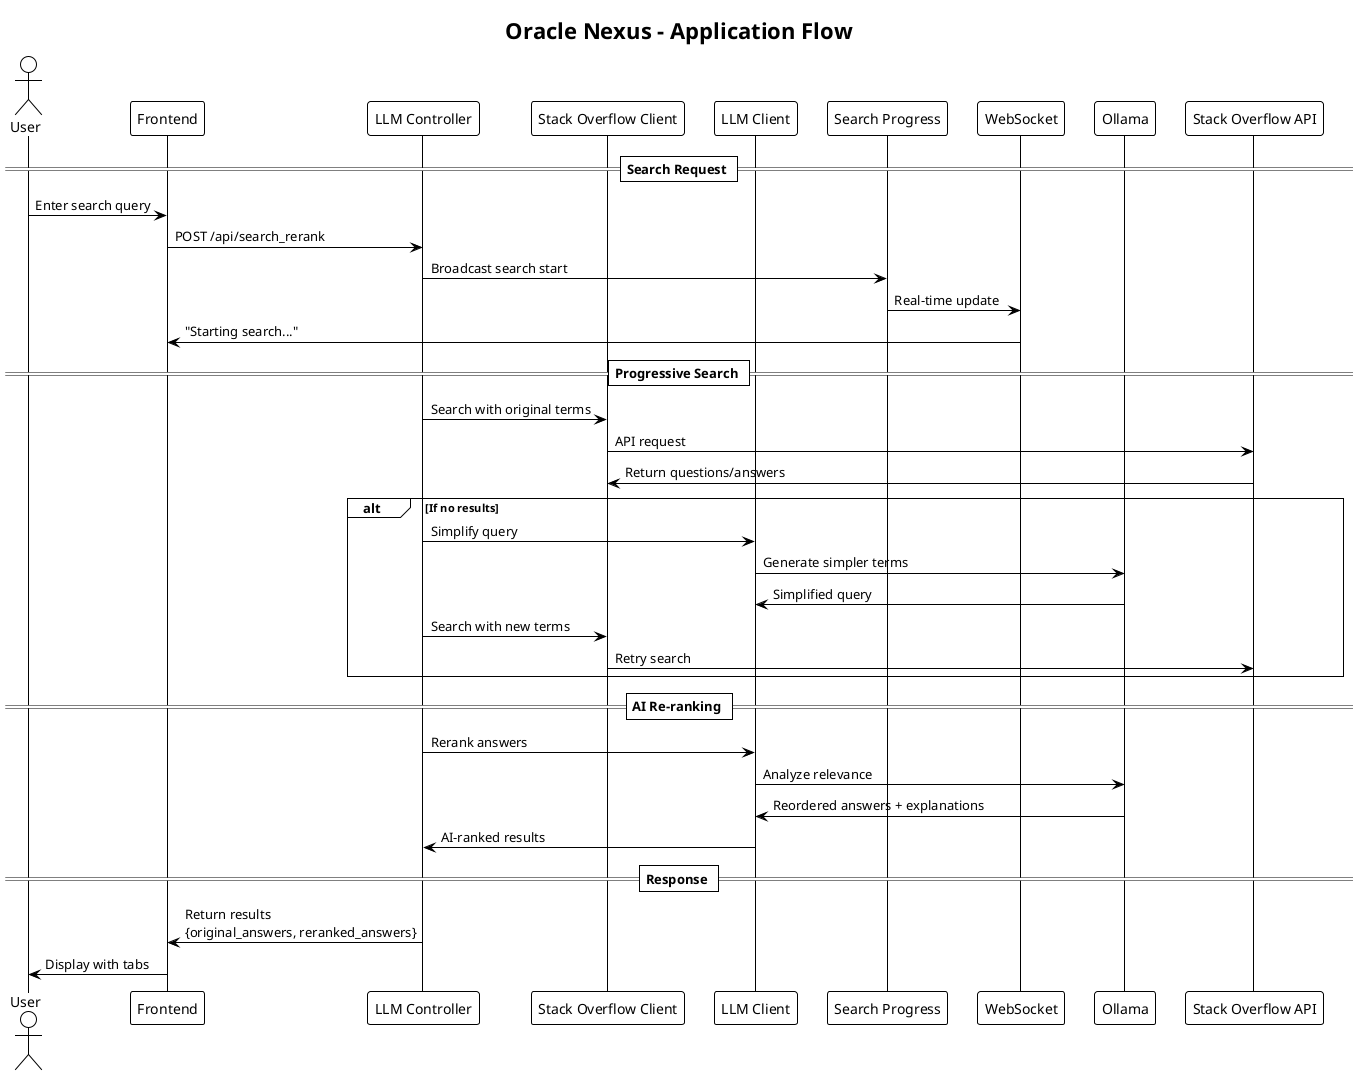 @startuml Application Flow
!theme plain
skinparam backgroundColor transparent

title Oracle Nexus - Application Flow

actor User as U
participant "Frontend" as FE
participant "LLM Controller" as Controller
participant "Stack Overflow Client" as SOClient
participant "LLM Client" as LLMClient
participant "Search Progress" as Progress
participant "WebSocket" as WS
participant "Ollama" as Ollama
participant "Stack Overflow API" as SOAPI

== Search Request ==
U -> FE : Enter search query
FE -> Controller : POST /api/search_rerank
Controller -> Progress : Broadcast search start
Progress -> WS : Real-time update
WS -> FE : "Starting search..."

== Progressive Search ==
Controller -> SOClient : Search with original terms
SOClient -> SOAPI : API request
SOAPI -> SOClient : Return questions/answers

alt If no results
  Controller -> LLMClient : Simplify query
  LLMClient -> Ollama : Generate simpler terms
  Ollama -> LLMClient : Simplified query
  Controller -> SOClient : Search with new terms
  SOClient -> SOAPI : Retry search
end

== AI Re-ranking ==
Controller -> LLMClient : Rerank answers
LLMClient -> Ollama : Analyze relevance
Ollama -> LLMClient : Reordered answers + explanations
LLMClient -> Controller : AI-ranked results

== Response ==
Controller -> FE : Return results\n{original_answers, reranked_answers}
FE -> U : Display with tabs

@enduml